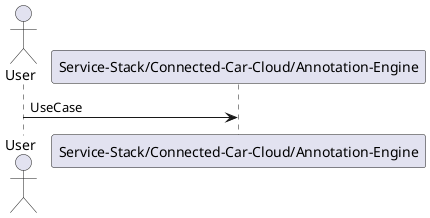 @startuml
actor User

User -> "Service-Stack/Connected-Car-Cloud/Annotation-Engine": UseCase

@enduml

